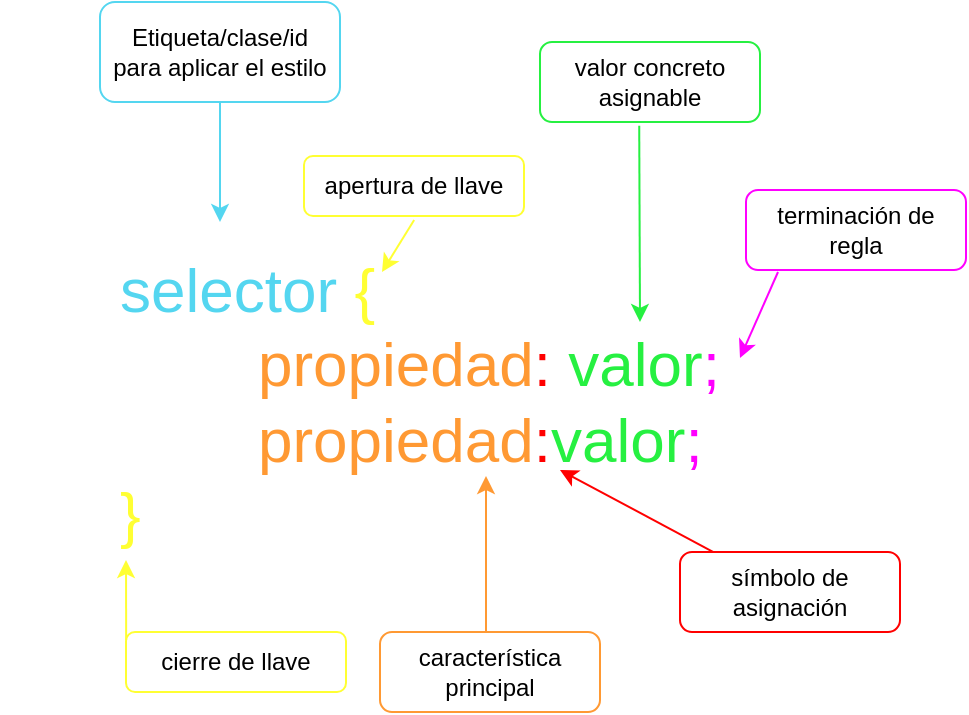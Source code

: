 <mxfile version="21.5.0" type="device">
  <diagram name="Page-1" id="NWxCv71-BSI1NSoIphPn">
    <mxGraphModel dx="1434" dy="766" grid="1" gridSize="10" guides="1" tooltips="1" connect="1" arrows="1" fold="1" page="1" pageScale="1" pageWidth="827" pageHeight="1169" math="0" shadow="0">
      <root>
        <mxCell id="0" />
        <mxCell id="1" parent="0" />
        <mxCell id="iDXjAMpNUe32oRCLMMjr-1" value="&lt;div style=&quot;font-size: 31px;&quot; align=&quot;left&quot;&gt;&lt;font style=&quot;font-size: 31px;&quot;&gt;&lt;font style=&quot;font-size: 31px;&quot; color=&quot;#54d6f0&quot;&gt;selector&lt;/font&gt; &lt;font style=&quot;font-size: 31px;&quot; color=&quot;#ffff33&quot;&gt;{&lt;/font&gt;&lt;/font&gt;&lt;/div&gt;&lt;div style=&quot;font-size: 31px;&quot; align=&quot;left&quot;&gt;&lt;font style=&quot;font-size: 31px;&quot;&gt;&lt;span style=&quot;white-space: pre;&quot;&gt;&#x9;&lt;/span&gt;&lt;font style=&quot;font-size: 31px;&quot; color=&quot;#ff9933&quot;&gt;propiedad&lt;/font&gt;&lt;font style=&quot;font-size: 31px;&quot; color=&quot;#ff0000&quot;&gt;:&lt;/font&gt; &lt;font style=&quot;font-size: 31px;&quot; color=&quot;#26f041&quot;&gt;valor&lt;/font&gt;&lt;font style=&quot;font-size: 31px;&quot; color=&quot;#ff00ff&quot;&gt;;&lt;/font&gt;&lt;/font&gt;&lt;/div&gt;&lt;div style=&quot;font-size: 31px;&quot; align=&quot;left&quot;&gt;&lt;font style=&quot;font-size: 31px;&quot;&gt;&lt;span style=&quot;white-space: pre;&quot;&gt;&#x9;&lt;/span&gt;&lt;font style=&quot;font-size: 31px;&quot; color=&quot;#ff9933&quot;&gt;propiedad&lt;/font&gt;&lt;font style=&quot;font-size: 31px;&quot; color=&quot;#ff0000&quot;&gt;:&lt;/font&gt;&lt;font style=&quot;font-size: 31px;&quot; color=&quot;#26f041&quot;&gt;valor&lt;/font&gt;&lt;font style=&quot;font-size: 31px;&quot; color=&quot;#ff00ff&quot;&gt;;&lt;/font&gt;&lt;/font&gt;&lt;/div&gt;&lt;div style=&quot;font-size: 31px;&quot; align=&quot;left&quot;&gt;&lt;font style=&quot;font-size: 31px;&quot; color=&quot;#ffff33&quot;&gt;}&lt;/font&gt;&lt;font style=&quot;font-size: 31px;&quot; color=&quot;#ffff33&quot;&gt;&lt;br&gt;&lt;/font&gt;&lt;/div&gt;" style="text;html=1;strokeColor=none;fillColor=none;align=center;verticalAlign=middle;whiteSpace=wrap;rounded=0;" vertex="1" parent="1">
          <mxGeometry x="110" y="240" width="420" height="240" as="geometry" />
        </mxCell>
        <mxCell id="iDXjAMpNUe32oRCLMMjr-3" value="" style="endArrow=classic;html=1;rounded=0;strokeColor=#54D6F0;" edge="1" parent="1">
          <mxGeometry width="50" height="50" relative="1" as="geometry">
            <mxPoint x="220" y="210" as="sourcePoint" />
            <mxPoint x="220" y="270" as="targetPoint" />
          </mxGeometry>
        </mxCell>
        <mxCell id="iDXjAMpNUe32oRCLMMjr-4" value="" style="endArrow=classic;html=1;rounded=0;strokeColor=#FFFF33;" edge="1" parent="1">
          <mxGeometry width="50" height="50" relative="1" as="geometry">
            <mxPoint x="317.08" y="269" as="sourcePoint" />
            <mxPoint x="301" y="295" as="targetPoint" />
          </mxGeometry>
        </mxCell>
        <mxCell id="iDXjAMpNUe32oRCLMMjr-5" value="" style="endArrow=classic;html=1;rounded=0;strokeColor=#FF9933;" edge="1" parent="1">
          <mxGeometry width="50" height="50" relative="1" as="geometry">
            <mxPoint x="353" y="475" as="sourcePoint" />
            <mxPoint x="353" y="397" as="targetPoint" />
          </mxGeometry>
        </mxCell>
        <mxCell id="iDXjAMpNUe32oRCLMMjr-6" value="" style="endArrow=classic;html=1;rounded=0;strokeColor=#FFFF33;" edge="1" parent="1">
          <mxGeometry width="50" height="50" relative="1" as="geometry">
            <mxPoint x="173.08" y="479" as="sourcePoint" />
            <mxPoint x="173" y="439" as="targetPoint" />
          </mxGeometry>
        </mxCell>
        <mxCell id="iDXjAMpNUe32oRCLMMjr-7" value="" style="endArrow=classic;html=1;rounded=0;strokeColor=#FF0000;exitX=0.152;exitY=0.001;exitDx=0;exitDy=0;exitPerimeter=0;" edge="1" parent="1" source="iDXjAMpNUe32oRCLMMjr-16">
          <mxGeometry width="50" height="50" relative="1" as="geometry">
            <mxPoint x="383" y="441" as="sourcePoint" />
            <mxPoint x="390" y="394" as="targetPoint" />
          </mxGeometry>
        </mxCell>
        <mxCell id="iDXjAMpNUe32oRCLMMjr-9" value="" style="endArrow=classic;html=1;rounded=0;strokeColor=#FF00FF;" edge="1" parent="1">
          <mxGeometry width="50" height="50" relative="1" as="geometry">
            <mxPoint x="499" y="295" as="sourcePoint" />
            <mxPoint x="480" y="338" as="targetPoint" />
          </mxGeometry>
        </mxCell>
        <mxCell id="iDXjAMpNUe32oRCLMMjr-11" value="" style="endArrow=classic;html=1;rounded=0;strokeColor=#26F041;exitX=0.451;exitY=1.048;exitDx=0;exitDy=0;exitPerimeter=0;" edge="1" parent="1" source="iDXjAMpNUe32oRCLMMjr-14">
          <mxGeometry width="50" height="50" relative="1" as="geometry">
            <mxPoint x="430" y="260" as="sourcePoint" />
            <mxPoint x="430" y="320" as="targetPoint" />
          </mxGeometry>
        </mxCell>
        <mxCell id="iDXjAMpNUe32oRCLMMjr-12" value="Etiqueta/clase/id &lt;br&gt;para aplicar el estilo" style="text;html=1;strokeColor=#54D6F0;fillColor=none;align=center;verticalAlign=middle;whiteSpace=wrap;rounded=1;" vertex="1" parent="1">
          <mxGeometry x="160" y="160" width="120" height="50" as="geometry" />
        </mxCell>
        <mxCell id="iDXjAMpNUe32oRCLMMjr-13" value="apertura de llave" style="text;html=1;strokeColor=#FFFF33;fillColor=none;align=center;verticalAlign=middle;whiteSpace=wrap;rounded=1;" vertex="1" parent="1">
          <mxGeometry x="262" y="237" width="110" height="30" as="geometry" />
        </mxCell>
        <mxCell id="iDXjAMpNUe32oRCLMMjr-14" value="valor concreto asignable" style="text;html=1;strokeColor=#26F041;fillColor=none;align=center;verticalAlign=middle;whiteSpace=wrap;rounded=1;" vertex="1" parent="1">
          <mxGeometry x="380" y="180" width="110" height="40" as="geometry" />
        </mxCell>
        <mxCell id="iDXjAMpNUe32oRCLMMjr-15" value="terminación de regla" style="text;html=1;strokeColor=#FF00FF;fillColor=none;align=center;verticalAlign=middle;whiteSpace=wrap;rounded=1;" vertex="1" parent="1">
          <mxGeometry x="483" y="254" width="110" height="40" as="geometry" />
        </mxCell>
        <mxCell id="iDXjAMpNUe32oRCLMMjr-16" value="símbolo de asignación" style="text;html=1;strokeColor=#FF0000;fillColor=none;align=center;verticalAlign=middle;whiteSpace=wrap;rounded=1;" vertex="1" parent="1">
          <mxGeometry x="450" y="435" width="110" height="40" as="geometry" />
        </mxCell>
        <mxCell id="iDXjAMpNUe32oRCLMMjr-17" value="característica principal" style="text;html=1;strokeColor=#FF9933;fillColor=none;align=center;verticalAlign=middle;whiteSpace=wrap;rounded=1;" vertex="1" parent="1">
          <mxGeometry x="300" y="475" width="110" height="40" as="geometry" />
        </mxCell>
        <mxCell id="iDXjAMpNUe32oRCLMMjr-18" value="cierre de llave" style="text;html=1;strokeColor=#FFFF33;fillColor=none;align=center;verticalAlign=middle;whiteSpace=wrap;rounded=1;" vertex="1" parent="1">
          <mxGeometry x="173" y="475" width="110" height="30" as="geometry" />
        </mxCell>
      </root>
    </mxGraphModel>
  </diagram>
</mxfile>
